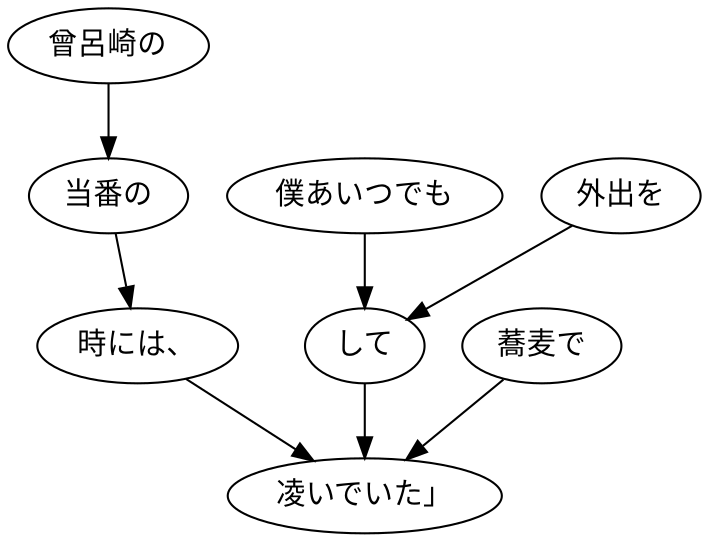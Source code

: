digraph graph2487 {
	node0 [label="曾呂崎の"];
	node1 [label="当番の"];
	node2 [label="時には、"];
	node3 [label="僕あいつでも"];
	node4 [label="外出を"];
	node5 [label="して"];
	node6 [label="蕎麦で"];
	node7 [label="凌いでいた」"];
	node0 -> node1;
	node1 -> node2;
	node2 -> node7;
	node3 -> node5;
	node4 -> node5;
	node5 -> node7;
	node6 -> node7;
}
